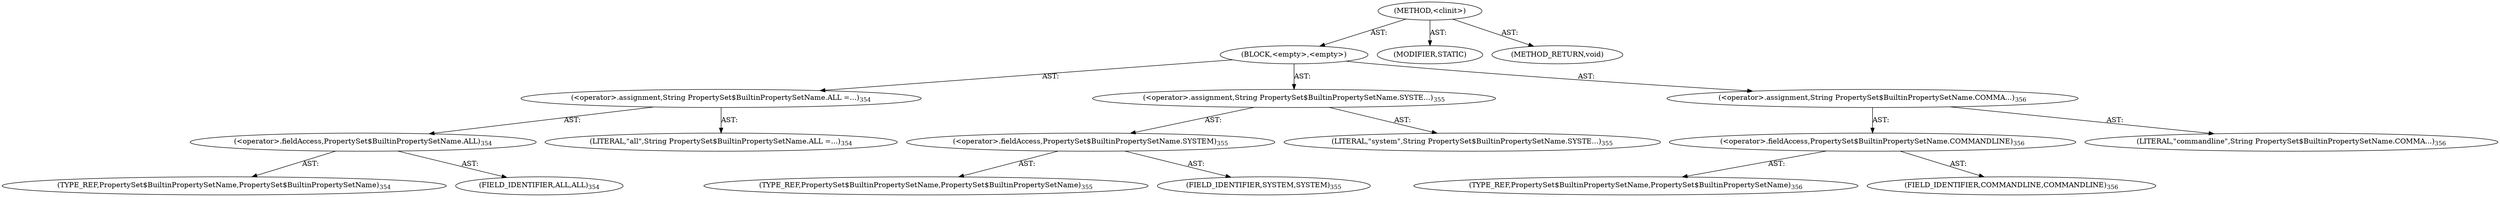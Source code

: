 digraph "&lt;clinit&gt;" {  
"111669149721" [label = <(METHOD,&lt;clinit&gt;)> ]
"25769803846" [label = <(BLOCK,&lt;empty&gt;,&lt;empty&gt;)> ]
"30064771343" [label = <(&lt;operator&gt;.assignment,String PropertySet$BuiltinPropertySetName.ALL =...)<SUB>354</SUB>> ]
"30064771344" [label = <(&lt;operator&gt;.fieldAccess,PropertySet$BuiltinPropertySetName.ALL)<SUB>354</SUB>> ]
"180388626442" [label = <(TYPE_REF,PropertySet$BuiltinPropertySetName,PropertySet$BuiltinPropertySetName)<SUB>354</SUB>> ]
"55834574892" [label = <(FIELD_IDENTIFIER,ALL,ALL)<SUB>354</SUB>> ]
"90194313250" [label = <(LITERAL,&quot;all&quot;,String PropertySet$BuiltinPropertySetName.ALL =...)<SUB>354</SUB>> ]
"30064771345" [label = <(&lt;operator&gt;.assignment,String PropertySet$BuiltinPropertySetName.SYSTE...)<SUB>355</SUB>> ]
"30064771346" [label = <(&lt;operator&gt;.fieldAccess,PropertySet$BuiltinPropertySetName.SYSTEM)<SUB>355</SUB>> ]
"180388626443" [label = <(TYPE_REF,PropertySet$BuiltinPropertySetName,PropertySet$BuiltinPropertySetName)<SUB>355</SUB>> ]
"55834574893" [label = <(FIELD_IDENTIFIER,SYSTEM,SYSTEM)<SUB>355</SUB>> ]
"90194313251" [label = <(LITERAL,&quot;system&quot;,String PropertySet$BuiltinPropertySetName.SYSTE...)<SUB>355</SUB>> ]
"30064771347" [label = <(&lt;operator&gt;.assignment,String PropertySet$BuiltinPropertySetName.COMMA...)<SUB>356</SUB>> ]
"30064771348" [label = <(&lt;operator&gt;.fieldAccess,PropertySet$BuiltinPropertySetName.COMMANDLINE)<SUB>356</SUB>> ]
"180388626444" [label = <(TYPE_REF,PropertySet$BuiltinPropertySetName,PropertySet$BuiltinPropertySetName)<SUB>356</SUB>> ]
"55834574894" [label = <(FIELD_IDENTIFIER,COMMANDLINE,COMMANDLINE)<SUB>356</SUB>> ]
"90194313252" [label = <(LITERAL,&quot;commandline&quot;,String PropertySet$BuiltinPropertySetName.COMMA...)<SUB>356</SUB>> ]
"133143986241" [label = <(MODIFIER,STATIC)> ]
"128849018905" [label = <(METHOD_RETURN,void)> ]
  "111669149721" -> "25769803846"  [ label = "AST: "] 
  "111669149721" -> "133143986241"  [ label = "AST: "] 
  "111669149721" -> "128849018905"  [ label = "AST: "] 
  "25769803846" -> "30064771343"  [ label = "AST: "] 
  "25769803846" -> "30064771345"  [ label = "AST: "] 
  "25769803846" -> "30064771347"  [ label = "AST: "] 
  "30064771343" -> "30064771344"  [ label = "AST: "] 
  "30064771343" -> "90194313250"  [ label = "AST: "] 
  "30064771344" -> "180388626442"  [ label = "AST: "] 
  "30064771344" -> "55834574892"  [ label = "AST: "] 
  "30064771345" -> "30064771346"  [ label = "AST: "] 
  "30064771345" -> "90194313251"  [ label = "AST: "] 
  "30064771346" -> "180388626443"  [ label = "AST: "] 
  "30064771346" -> "55834574893"  [ label = "AST: "] 
  "30064771347" -> "30064771348"  [ label = "AST: "] 
  "30064771347" -> "90194313252"  [ label = "AST: "] 
  "30064771348" -> "180388626444"  [ label = "AST: "] 
  "30064771348" -> "55834574894"  [ label = "AST: "] 
}
